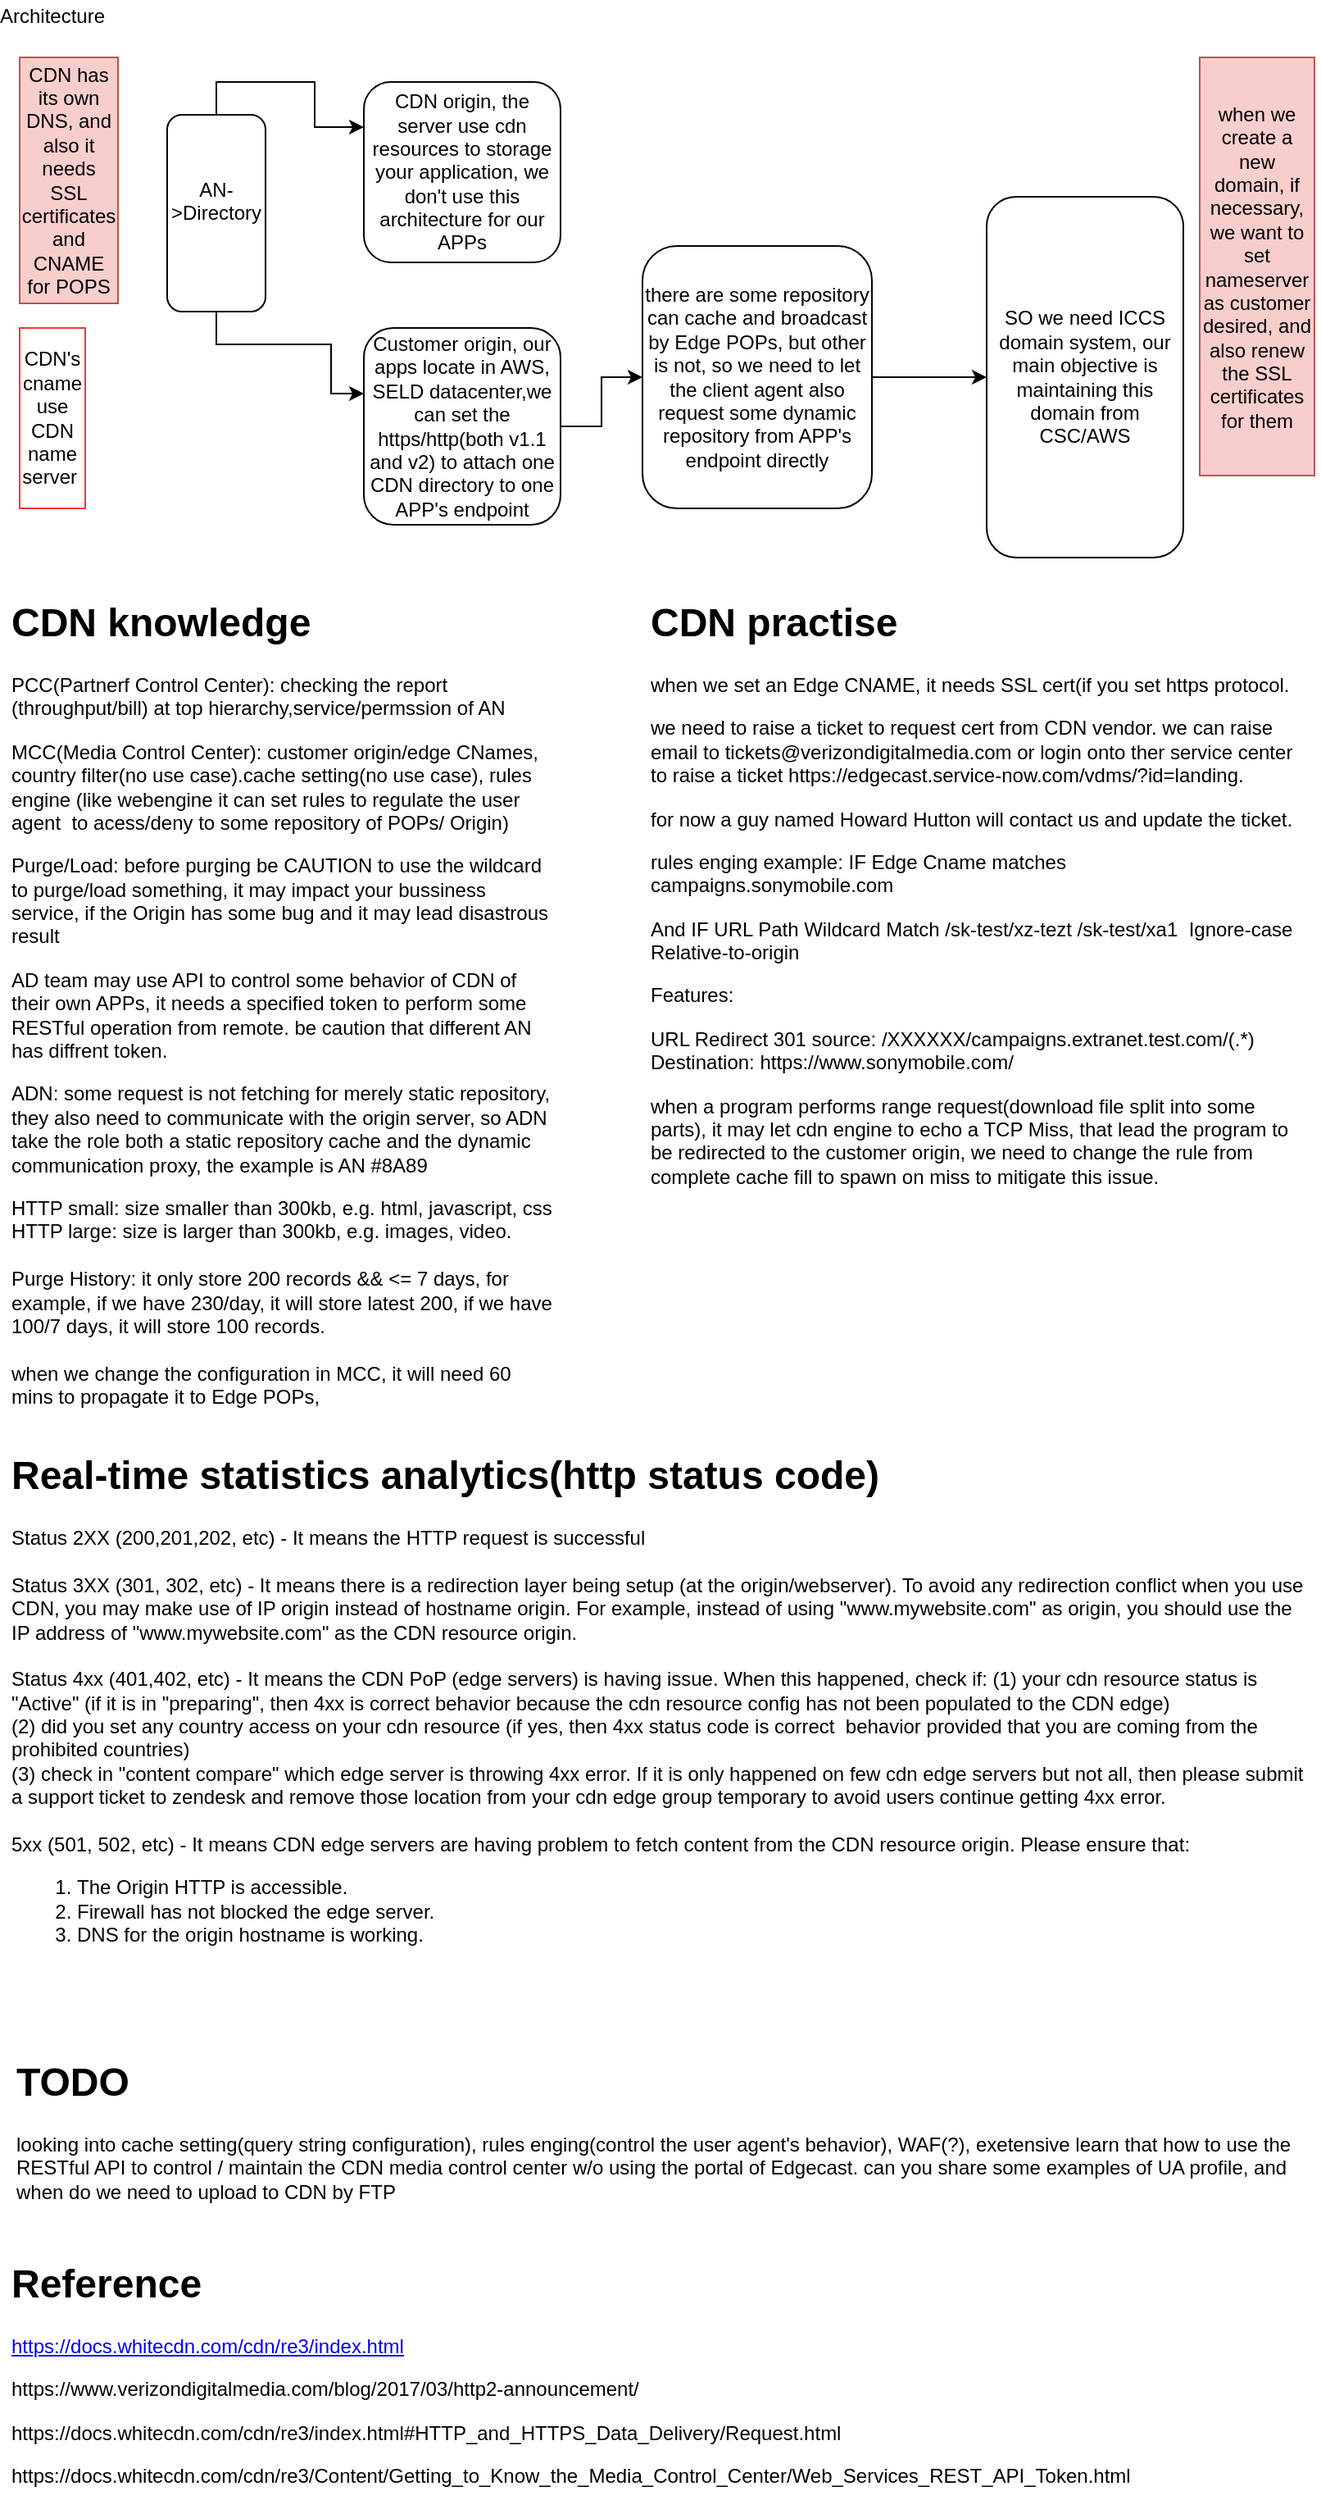 <mxfile version="10.7.7" type="github"><diagram id="agh3sBR_uGawhEB7Pzz2" name="Page-1"><mxGraphModel dx="1010" dy="501" grid="1" gridSize="10" guides="1" tooltips="1" connect="1" arrows="1" fold="1" page="1" pageScale="1" pageWidth="827" pageHeight="1169" math="0" shadow="0"><root><mxCell id="0"/><mxCell id="1" parent="0"/><mxCell id="tG7k-aOa7LANFNQrumxV-1" value="Architecture" style="text;html=1;strokeColor=none;fillColor=none;align=center;verticalAlign=middle;whiteSpace=wrap;rounded=0;" parent="1" vertex="1"><mxGeometry x="20" y="20" width="40" height="20" as="geometry"/></mxCell><mxCell id="tG7k-aOa7LANFNQrumxV-10" style="edgeStyle=orthogonalEdgeStyle;rounded=0;orthogonalLoop=1;jettySize=auto;html=1;exitX=0.5;exitY=1;exitDx=0;exitDy=0;" parent="1" source="tG7k-aOa7LANFNQrumxV-2" target="tG7k-aOa7LANFNQrumxV-11" edge="1"><mxGeometry relative="1" as="geometry"><mxPoint x="220" y="280" as="targetPoint"/><Array as="points"><mxPoint x="140" y="230"/><mxPoint x="210" y="230"/><mxPoint x="210" y="260"/></Array></mxGeometry></mxCell><mxCell id="tG7k-aOa7LANFNQrumxV-13" style="edgeStyle=orthogonalEdgeStyle;rounded=0;orthogonalLoop=1;jettySize=auto;html=1;exitX=0.5;exitY=0;exitDx=0;exitDy=0;entryX=0;entryY=0.25;entryDx=0;entryDy=0;" parent="1" source="tG7k-aOa7LANFNQrumxV-2" target="tG7k-aOa7LANFNQrumxV-8" edge="1"><mxGeometry relative="1" as="geometry"/></mxCell><mxCell id="tG7k-aOa7LANFNQrumxV-2" value="AN-&amp;gt;Directory&lt;br&gt;&lt;br&gt;" style="rounded=1;whiteSpace=wrap;html=1;" parent="1" vertex="1"><mxGeometry x="110" y="90" width="60" height="120" as="geometry"/></mxCell><mxCell id="tG7k-aOa7LANFNQrumxV-5" value="CDN has its own DNS, and also it needs SSL certificates and CNAME for POPS" style="text;html=1;strokeColor=#b85450;fillColor=#f8cecc;align=center;verticalAlign=middle;whiteSpace=wrap;rounded=0;" parent="1" vertex="1"><mxGeometry x="20" y="55" width="60" height="150" as="geometry"/></mxCell><mxCell id="tG7k-aOa7LANFNQrumxV-6" value="CDN's cname use CDN name server&amp;nbsp;" style="text;html=1;strokeColor=#FF3333;fillColor=none;align=center;verticalAlign=middle;whiteSpace=wrap;rounded=0;" parent="1" vertex="1"><mxGeometry x="20" y="220" width="40" height="110" as="geometry"/></mxCell><mxCell id="tG7k-aOa7LANFNQrumxV-8" value="CDN origin, the server use cdn resources to storage your application, we don't use this architecture for our APPs" style="rounded=1;whiteSpace=wrap;html=1;" parent="1" vertex="1"><mxGeometry x="230" y="70" width="120" height="110" as="geometry"/></mxCell><mxCell id="tG7k-aOa7LANFNQrumxV-17" style="edgeStyle=orthogonalEdgeStyle;rounded=0;orthogonalLoop=1;jettySize=auto;html=1;exitX=1;exitY=0.5;exitDx=0;exitDy=0;" parent="1" source="tG7k-aOa7LANFNQrumxV-11" target="tG7k-aOa7LANFNQrumxV-18" edge="1"><mxGeometry relative="1" as="geometry"><mxPoint x="460" y="280" as="targetPoint"/></mxGeometry></mxCell><mxCell id="tG7k-aOa7LANFNQrumxV-11" value="Customer origin, our apps locate in AWS, SELD datacenter,we can set the https/http(both v1.1 and v2) to attach one CDN directory to one APP's endpoint" style="rounded=1;whiteSpace=wrap;html=1;" parent="1" vertex="1"><mxGeometry x="230" y="220" width="120" height="120" as="geometry"/></mxCell><mxCell id="tG7k-aOa7LANFNQrumxV-19" style="edgeStyle=orthogonalEdgeStyle;rounded=0;orthogonalLoop=1;jettySize=auto;html=1;" parent="1" source="tG7k-aOa7LANFNQrumxV-18" target="tG7k-aOa7LANFNQrumxV-20" edge="1"><mxGeometry relative="1" as="geometry"><mxPoint x="610" y="250" as="targetPoint"/></mxGeometry></mxCell><mxCell id="tG7k-aOa7LANFNQrumxV-18" value="there are some repository can cache and broadcast by Edge POPs, but other is not, so we need to let the client agent also request some dynamic repository from APP's endpoint directly" style="rounded=1;whiteSpace=wrap;html=1;" parent="1" vertex="1"><mxGeometry x="400" y="170" width="140" height="160" as="geometry"/></mxCell><mxCell id="tG7k-aOa7LANFNQrumxV-20" value="SO we need ICCS domain system, our main objective is maintaining this domain from CSC/AWS" style="rounded=1;whiteSpace=wrap;html=1;" parent="1" vertex="1"><mxGeometry x="610" y="140" width="120" height="220" as="geometry"/></mxCell><mxCell id="tG7k-aOa7LANFNQrumxV-21" value="when we create a new domain, if necessary, we want to set nameserver as customer desired, and also renew the SSL certificates for them" style="rounded=0;whiteSpace=wrap;html=1;strokeColor=#b85450;fillColor=#f8cecc;" parent="1" vertex="1"><mxGeometry x="740" y="55" width="70" height="255" as="geometry"/></mxCell><mxCell id="tG7k-aOa7LANFNQrumxV-22" value="&lt;h1&gt;CDN knowledge&lt;/h1&gt;&lt;p&gt;PCC(Partnerf Control Center): checking the report (throughput/bill) at top hierarchy,service/permssion of AN&lt;/p&gt;&lt;p&gt;MCC(Media Control Center): customer origin/edge CNames, country filter(no use case).cache setting(no use case), rules engine (like webengine it can set rules to regulate the user agent&amp;nbsp; to acess/deny to some repository of POPs/ Origin)&lt;/p&gt;&lt;p&gt;Purge/Load: before purging be CAUTION to use the wildcard to purge/load something, it may impact your bussiness service, if the Origin has some bug and it may lead disastrous result&lt;/p&gt;&lt;p&gt;AD team may use API to control some behavior of CDN of their own APPs, it needs a specified token to perform some RESTful operation from remote. be caution that different AN has diffrent token.&amp;nbsp;&lt;/p&gt;&lt;p&gt;ADN: some request is not fetching for merely static repository, they also need to communicate with the origin server, so ADN take the role both a static repository cache and the dynamic communication proxy, the example is AN #8A89&lt;/p&gt;HTTP small: size smaller than 300kb, e.g. html, javascript, css&lt;br&gt;HTTP large: size is larger than 300kb, e.g. images, video.&lt;br&gt;&lt;br&gt;Purge History: it only store 200 records &amp;amp;&amp;amp; &amp;lt;= 7 days, for example, if we have 230/day, it will store latest 200, if we have 100/7 days, it will store 100 records.&lt;br&gt;&lt;br&gt;when we change the configuration in MCC, it will need 60 mins to propagate it to Edge POPs,&lt;br&gt;&lt;br&gt;" style="text;html=1;strokeColor=none;fillColor=none;spacing=5;spacingTop=-20;whiteSpace=wrap;overflow=hidden;rounded=0;" parent="1" vertex="1"><mxGeometry x="10" y="380" width="340" height="530" as="geometry"/></mxCell><mxCell id="tG7k-aOa7LANFNQrumxV-23" value="&lt;h1&gt;CDN practise&lt;/h1&gt;&lt;p&gt;when we set an Edge CNAME, it needs SSL cert(if you set https protocol.&lt;/p&gt;&lt;p&gt;we need to raise a ticket to request cert from CDN vendor. we can raise email to&amp;nbsp;tickets@verizondigitalmedia.com or login onto ther service center to raise a ticket&amp;nbsp;https://edgecast.service-now.com/vdms/?id=landing.&lt;/p&gt;&lt;p&gt;for now a guy named Howard Hutton will contact us and update the ticket.&lt;/p&gt;&lt;p&gt;rules enging example:&amp;nbsp;&lt;span&gt;IF Edge Cname matches campaigns.sonymobile.com&amp;nbsp;&lt;/span&gt;&lt;/p&gt;&lt;p&gt;And IF URL Path Wildcard Match /sk-test/xz-tezt /sk-test/xa1&amp;nbsp; Ignore-case Relative-to-origin&amp;nbsp;&lt;/p&gt;&lt;p&gt;Features:&amp;nbsp;&lt;/p&gt;&lt;p&gt;URL Redirect 301 source: /XXXXXX/campaigns.extranet.test.com/(.*) Destination: https://www.sonymobile.com/&lt;/p&gt;&lt;p&gt;when a program performs range request(download file split into some parts), it may let cdn engine to echo a TCP Miss, that lead the program to be redirected to the customer origin, we need to change the rule from complete cache fill to spawn on miss to mitigate this issue.&lt;/p&gt;&lt;p&gt;&lt;br&gt;&lt;/p&gt;" style="text;html=1;strokeColor=none;fillColor=none;spacing=5;spacingTop=-20;whiteSpace=wrap;overflow=hidden;rounded=0;" parent="1" vertex="1"><mxGeometry x="400" y="380" width="410" height="520" as="geometry"/></mxCell><mxCell id="tG7k-aOa7LANFNQrumxV-24" value="&lt;h1&gt;TODO&lt;/h1&gt;&lt;div&gt;looking into cache setting(query string configuration), rules enging(control the user agent's behavior), WAF(?), exetensive learn that how to use the RESTful API to control / maintain the CDN media control center w/o using the portal of Edgecast. can you share some examples of UA profile, and when do we need to upload to CDN by FTP&lt;/div&gt;" style="text;html=1;strokeColor=none;fillColor=none;spacing=5;spacingTop=-20;whiteSpace=wrap;overflow=hidden;rounded=0;" parent="1" vertex="1"><mxGeometry x="13" y="1270" width="800" height="120" as="geometry"/></mxCell><mxCell id="tG7k-aOa7LANFNQrumxV-25" value="&lt;h1&gt;Reference&lt;/h1&gt;&lt;p&gt;&lt;a href=&quot;https://docs.whitecdn.com/cdn/re3/index.html&quot;&gt;https://docs.whitecdn.com/cdn/re3/index.html&lt;/a&gt;&lt;br&gt;&lt;/p&gt;&lt;p&gt;https://www.verizondigitalmedia.com/blog/2017/03/http2-announcement/&lt;br&gt;&lt;/p&gt;&lt;p&gt;https://docs.whitecdn.com/cdn/re3/index.html#HTTP_and_HTTPS_Data_Delivery/Request.html&lt;br&gt;&lt;/p&gt;&lt;p&gt;https://docs.whitecdn.com/cdn/re3/Content/Getting_to_Know_the_Media_Control_Center/Web_Services_REST_API_Token.html&lt;br&gt;&lt;/p&gt;" style="text;html=1;strokeColor=none;fillColor=none;spacing=5;spacingTop=-20;whiteSpace=wrap;overflow=hidden;rounded=0;" parent="1" vertex="1"><mxGeometry x="10" y="1393.2" width="800" height="150" as="geometry"/></mxCell><mxCell id="tG7k-aOa7LANFNQrumxV-29" value="&lt;h1&gt;Real-time statistics analytics(http status code)&lt;/h1&gt;&lt;div&gt;&lt;div&gt;&lt;span&gt;Status 2XX&lt;/span&gt;&lt;span&gt;&amp;nbsp;(200,201,202, etc) - It means the HTTP request is successful&lt;/span&gt;&lt;/div&gt;&lt;div&gt;&lt;br&gt;&lt;/div&gt;&lt;div&gt;&lt;span&gt;Status 3XX&lt;/span&gt;&lt;span&gt;&amp;nbsp;(301, 302, etc) - It means there is a redirection layer being setup (at the origin/webserver). To avoid any redirection conflict when you use CDN, you may make use of IP origin instead of hostname origin. For example, instead of using &quot;www.mywebsite.com&quot; as origin, you should use the IP address of &quot;www.mywebsite.com&quot; as the CDN resource origin.&lt;/span&gt;&lt;/div&gt;&lt;div&gt;&lt;br&gt;&lt;/div&gt;&lt;div&gt;&lt;span&gt;Status 4xx&lt;/span&gt;&lt;span&gt;&amp;nbsp;(401,402, etc) - It means the CDN PoP (edge servers) is having issue. When this happened, check if: (1) your cdn resource status is &quot;Active&quot; (if it is in &quot;preparing&quot;, then 4xx is correct behavior because the cdn resource config has not been populated to the CDN edge)&amp;nbsp;&lt;/span&gt;&lt;/div&gt;&lt;div&gt;&lt;span&gt;(2) did you set any country access on your cdn resource (if yes, then 4xx status code is correct&amp;nbsp; behavior provided that you are coming from the prohibited countries)&lt;/span&gt;&lt;/div&gt;&lt;div&gt;&lt;span&gt;(3) check in &quot;content compare&quot; which edge server is throwing 4xx error. If it is only happened on few cdn edge servers but not all, then please submit a support ticket to zendesk and remove those location from your cdn edge group temporary to avoid users continue getting 4xx error.&lt;/span&gt;&lt;/div&gt;&lt;div&gt;&lt;br&gt;&lt;/div&gt;&lt;div&gt;&lt;span&gt;5xx&lt;/span&gt;&lt;span&gt;&amp;nbsp;(501, 502, etc) - It means CDN edge servers are having problem to fetch content from the CDN resource origin. Please ensure that:&lt;/span&gt;&lt;/div&gt;&lt;div&gt;&lt;ol&gt;&lt;li&gt;&lt;span&gt;The Origin HTTP is accessible.&lt;/span&gt;&lt;/li&gt;&lt;li&gt;&lt;span&gt;Firewall has not blocked the edge server.&lt;/span&gt;&lt;/li&gt;&lt;li&gt;&lt;span&gt;DNS for the origin hostname is working.&lt;/span&gt;&lt;/li&gt;&lt;/ol&gt;&lt;/div&gt;&lt;/div&gt;" style="text;html=1;strokeColor=none;fillColor=none;spacing=5;spacingTop=-20;whiteSpace=wrap;overflow=hidden;rounded=0;" parent="1" vertex="1"><mxGeometry x="10" y="900" width="800" height="360" as="geometry"/></mxCell></root></mxGraphModel></diagram></mxfile>